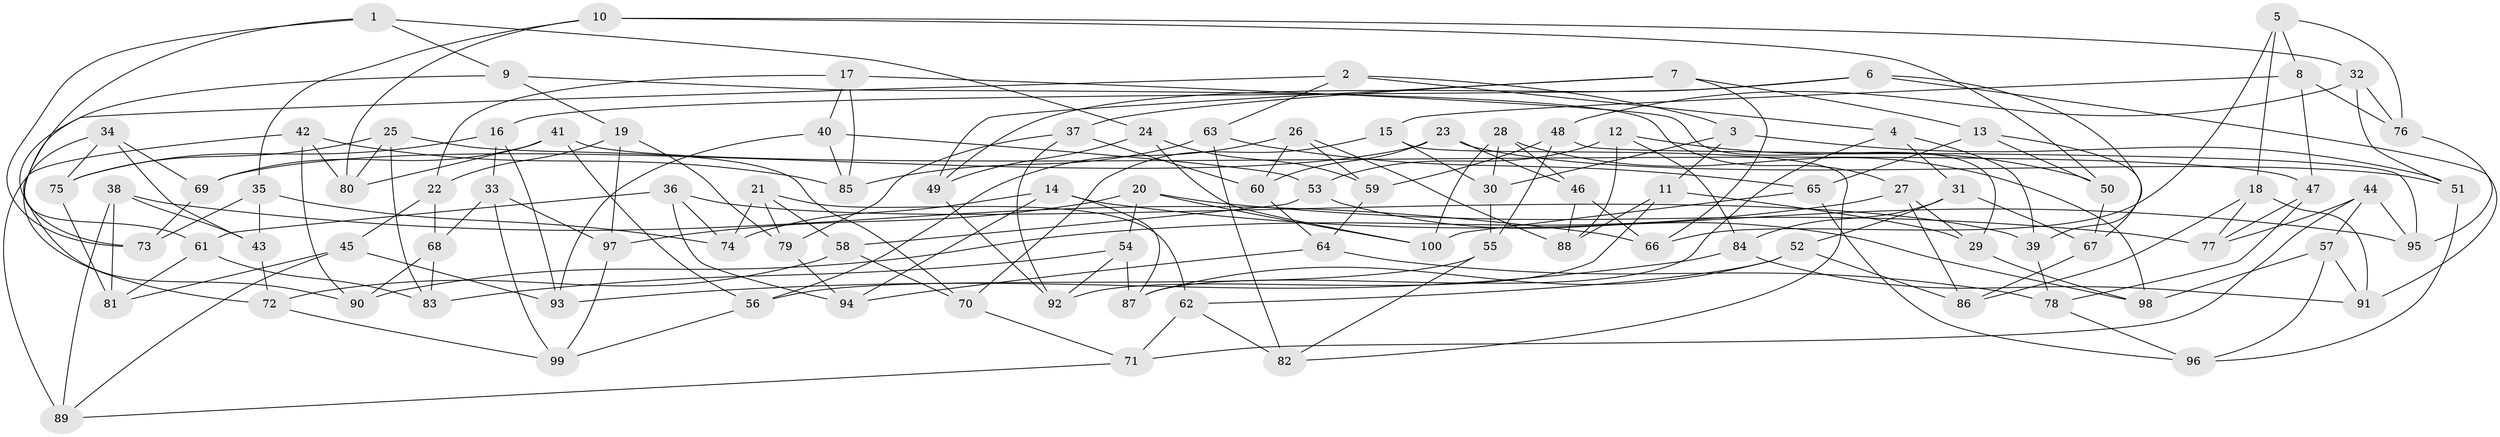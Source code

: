 // Generated by graph-tools (version 1.1) at 2025/56/03/09/25 04:56:47]
// undirected, 100 vertices, 200 edges
graph export_dot {
graph [start="1"]
  node [color=gray90,style=filled];
  1;
  2;
  3;
  4;
  5;
  6;
  7;
  8;
  9;
  10;
  11;
  12;
  13;
  14;
  15;
  16;
  17;
  18;
  19;
  20;
  21;
  22;
  23;
  24;
  25;
  26;
  27;
  28;
  29;
  30;
  31;
  32;
  33;
  34;
  35;
  36;
  37;
  38;
  39;
  40;
  41;
  42;
  43;
  44;
  45;
  46;
  47;
  48;
  49;
  50;
  51;
  52;
  53;
  54;
  55;
  56;
  57;
  58;
  59;
  60;
  61;
  62;
  63;
  64;
  65;
  66;
  67;
  68;
  69;
  70;
  71;
  72;
  73;
  74;
  75;
  76;
  77;
  78;
  79;
  80;
  81;
  82;
  83;
  84;
  85;
  86;
  87;
  88;
  89;
  90;
  91;
  92;
  93;
  94;
  95;
  96;
  97;
  98;
  99;
  100;
  1 -- 24;
  1 -- 9;
  1 -- 61;
  1 -- 73;
  2 -- 4;
  2 -- 73;
  2 -- 63;
  2 -- 3;
  3 -- 11;
  3 -- 51;
  3 -- 30;
  4 -- 39;
  4 -- 87;
  4 -- 31;
  5 -- 18;
  5 -- 76;
  5 -- 8;
  5 -- 66;
  6 -- 91;
  6 -- 49;
  6 -- 39;
  6 -- 16;
  7 -- 13;
  7 -- 49;
  7 -- 37;
  7 -- 66;
  8 -- 15;
  8 -- 76;
  8 -- 47;
  9 -- 19;
  9 -- 27;
  9 -- 72;
  10 -- 35;
  10 -- 80;
  10 -- 50;
  10 -- 32;
  11 -- 88;
  11 -- 92;
  11 -- 29;
  12 -- 50;
  12 -- 88;
  12 -- 84;
  12 -- 53;
  13 -- 65;
  13 -- 50;
  13 -- 67;
  14 -- 74;
  14 -- 95;
  14 -- 94;
  14 -- 87;
  15 -- 70;
  15 -- 82;
  15 -- 30;
  16 -- 75;
  16 -- 33;
  16 -- 93;
  17 -- 85;
  17 -- 29;
  17 -- 40;
  17 -- 22;
  18 -- 77;
  18 -- 86;
  18 -- 91;
  19 -- 22;
  19 -- 97;
  19 -- 79;
  20 -- 77;
  20 -- 100;
  20 -- 54;
  20 -- 97;
  21 -- 62;
  21 -- 58;
  21 -- 74;
  21 -- 79;
  22 -- 45;
  22 -- 68;
  23 -- 69;
  23 -- 51;
  23 -- 60;
  23 -- 46;
  24 -- 59;
  24 -- 49;
  24 -- 100;
  25 -- 75;
  25 -- 83;
  25 -- 70;
  25 -- 80;
  26 -- 59;
  26 -- 88;
  26 -- 56;
  26 -- 60;
  27 -- 86;
  27 -- 90;
  27 -- 29;
  28 -- 100;
  28 -- 30;
  28 -- 98;
  28 -- 46;
  29 -- 98;
  30 -- 55;
  31 -- 84;
  31 -- 52;
  31 -- 67;
  32 -- 51;
  32 -- 76;
  32 -- 48;
  33 -- 97;
  33 -- 68;
  33 -- 99;
  34 -- 69;
  34 -- 43;
  34 -- 90;
  34 -- 75;
  35 -- 43;
  35 -- 73;
  35 -- 74;
  36 -- 39;
  36 -- 74;
  36 -- 94;
  36 -- 61;
  37 -- 60;
  37 -- 92;
  37 -- 79;
  38 -- 81;
  38 -- 89;
  38 -- 66;
  38 -- 43;
  39 -- 78;
  40 -- 85;
  40 -- 93;
  40 -- 53;
  41 -- 69;
  41 -- 56;
  41 -- 80;
  41 -- 47;
  42 -- 80;
  42 -- 85;
  42 -- 89;
  42 -- 90;
  43 -- 72;
  44 -- 57;
  44 -- 95;
  44 -- 71;
  44 -- 77;
  45 -- 93;
  45 -- 89;
  45 -- 81;
  46 -- 88;
  46 -- 66;
  47 -- 77;
  47 -- 78;
  48 -- 95;
  48 -- 59;
  48 -- 55;
  49 -- 92;
  50 -- 67;
  51 -- 96;
  52 -- 62;
  52 -- 86;
  52 -- 87;
  53 -- 58;
  53 -- 98;
  54 -- 83;
  54 -- 92;
  54 -- 87;
  55 -- 56;
  55 -- 82;
  56 -- 99;
  57 -- 96;
  57 -- 98;
  57 -- 91;
  58 -- 70;
  58 -- 72;
  59 -- 64;
  60 -- 64;
  61 -- 81;
  61 -- 83;
  62 -- 71;
  62 -- 82;
  63 -- 85;
  63 -- 65;
  63 -- 82;
  64 -- 94;
  64 -- 78;
  65 -- 100;
  65 -- 96;
  67 -- 86;
  68 -- 83;
  68 -- 90;
  69 -- 73;
  70 -- 71;
  71 -- 89;
  72 -- 99;
  75 -- 81;
  76 -- 95;
  78 -- 96;
  79 -- 94;
  84 -- 91;
  84 -- 93;
  97 -- 99;
}
